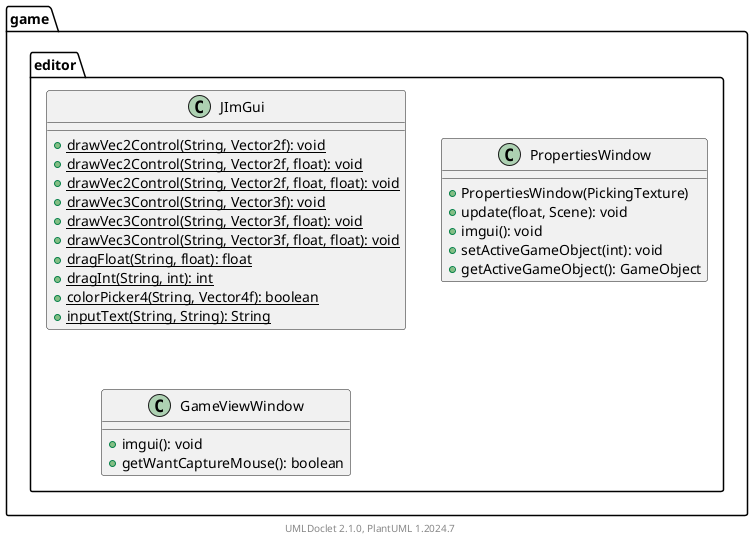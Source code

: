 @startuml
    namespace game.editor {

        class JImGui [[JImGui.html]] {
            {static} +drawVec2Control(String, Vector2f): void
            {static} +drawVec2Control(String, Vector2f, float): void
            {static} +drawVec2Control(String, Vector2f, float, float): void
            {static} +drawVec3Control(String, Vector3f): void
            {static} +drawVec3Control(String, Vector3f, float): void
            {static} +drawVec3Control(String, Vector3f, float, float): void
            {static} +dragFloat(String, float): float
            {static} +dragInt(String, int): int
            {static} +colorPicker4(String, Vector4f): boolean
            {static} +inputText(String, String): String
        }

        class PropertiesWindow [[PropertiesWindow.html]] {
            +PropertiesWindow(PickingTexture)
            +update(float, Scene): void
            +imgui(): void
            +setActiveGameObject(int): void
            +getActiveGameObject(): GameObject
        }

        class GameViewWindow [[GameViewWindow.html]] {
            +imgui(): void
            +getWantCaptureMouse(): boolean
        }

    }

    center footer UMLDoclet 2.1.0, PlantUML %version()
@enduml
